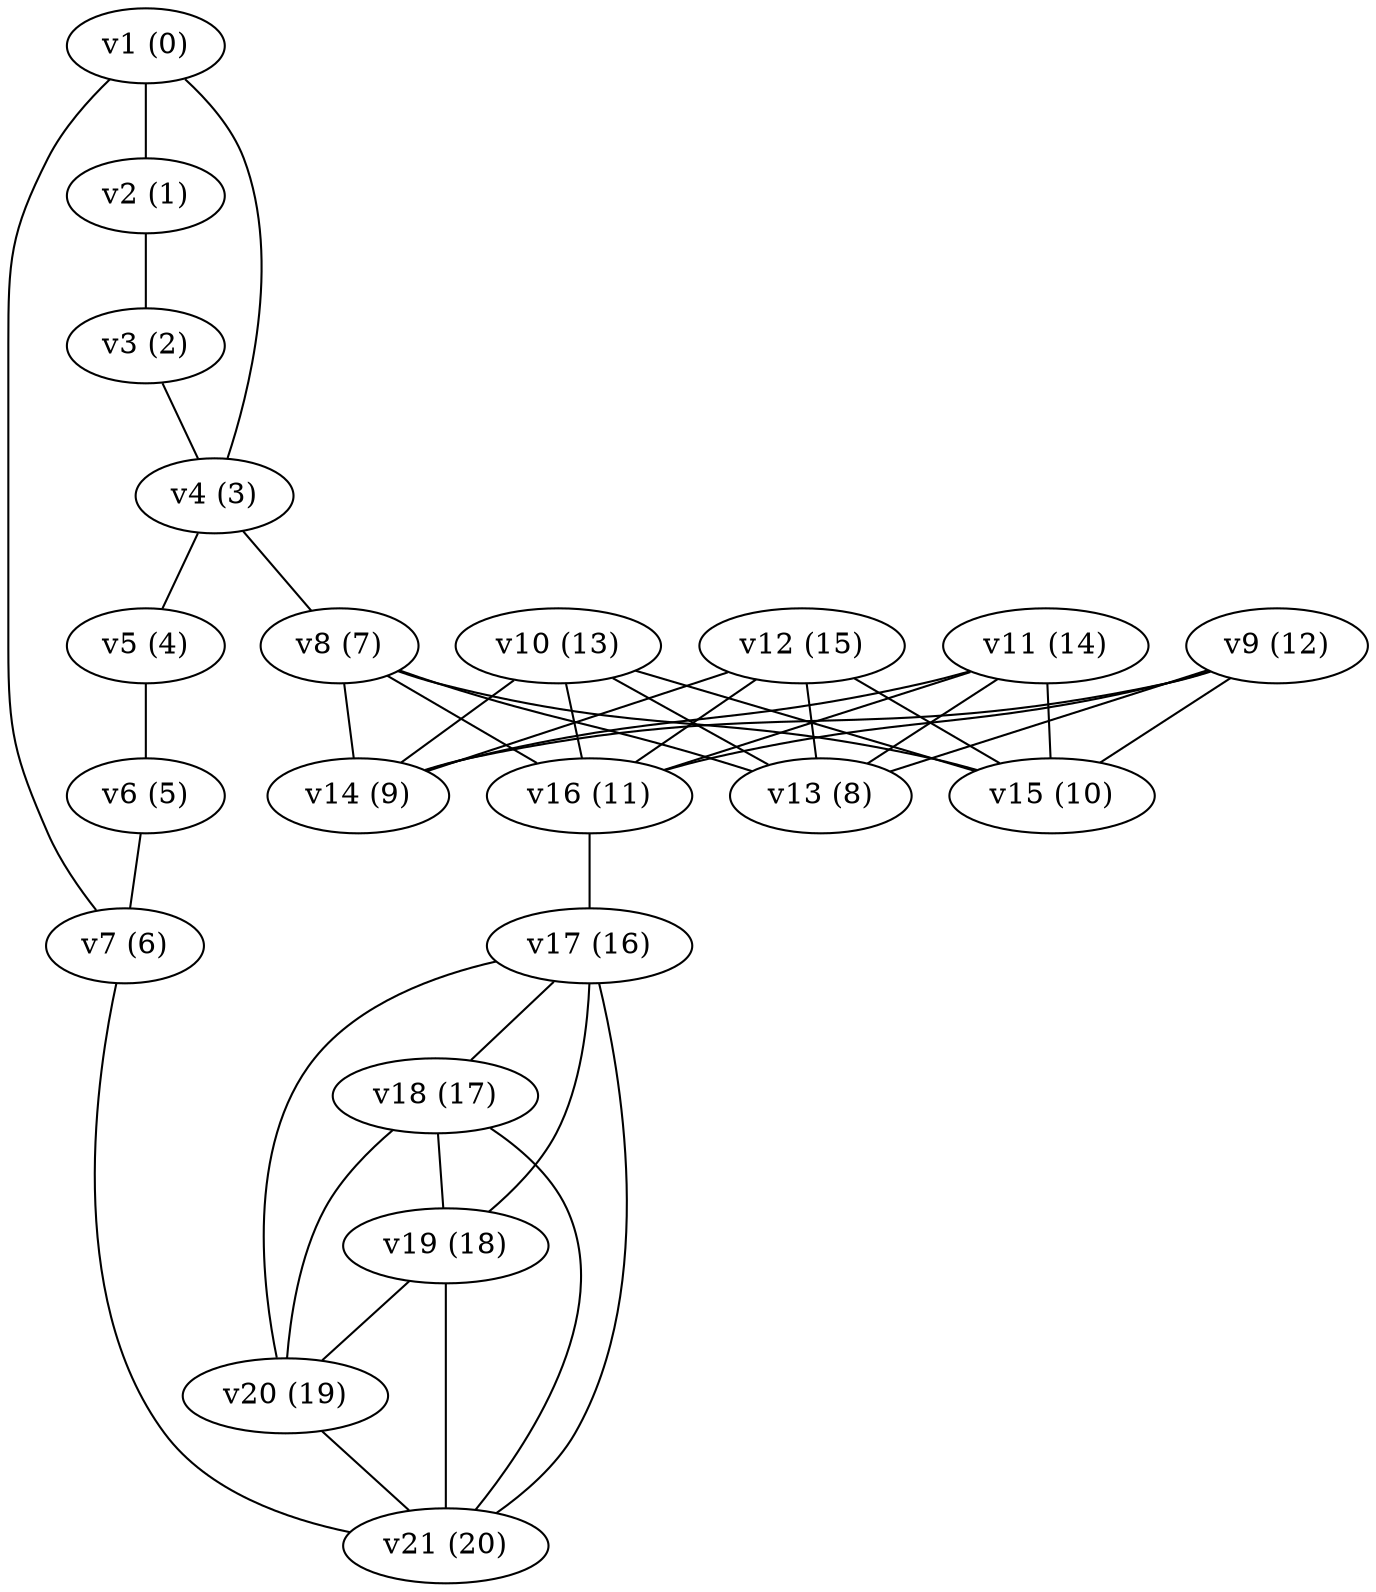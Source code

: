 graph {
	v1 [label="v1 (0)"]
	v10 [label="v10 (13)"]
	v11 [label="v11 (14)"]
	v12 [label="v12 (15)"]
	v13 [label="v13 (8)"]
	v14 [label="v14 (9)"]
	v15 [label="v15 (10)"]
	v16 [label="v16 (11)"]
	v17 [label="v17 (16)"]
	v18 [label="v18 (17)"]
	v19 [label="v19 (18)"]
	v2 [label="v2 (1)"]
	v20 [label="v20 (19)"]
	v21 [label="v21 (20)"]
	v3 [label="v3 (2)"]
	v4 [label="v4 (3)"]
	v5 [label="v5 (4)"]
	v6 [label="v6 (5)"]
	v7 [label="v7 (6)"]
	v8 [label="v8 (7)"]
	v9 [label="v9 (12)"]

	v1 -- v2
	v2 -- v3
	v3 -- v4
	v4 -- v5
	v5 -- v6
	v6 -- v7
	v7 -- v1
	v1 -- v4
	v8 -- v13
	v8 -- v14
	v8 -- v15
	v8 -- v16
	v9 -- v13
	v9 -- v14
	v9 -- v15
	v9 -- v16
	v10 -- v13
	v10 -- v14
	v10 -- v15
	v10 -- v16
	v11 -- v13
	v11 -- v14
	v11 -- v15
	v11 -- v16
	v12 -- v13
	v12 -- v14
	v12 -- v15
	v12 -- v16
	v17 -- v18
	v17 -- v19
	v17 -- v20
	v17 -- v21
	v18 -- v19
	v18 -- v20
	v18 -- v21
	v19 -- v20
	v19 -- v21
	v20 -- v21
	v4 -- v8
	v16 -- v17
	v7 -- v21
}